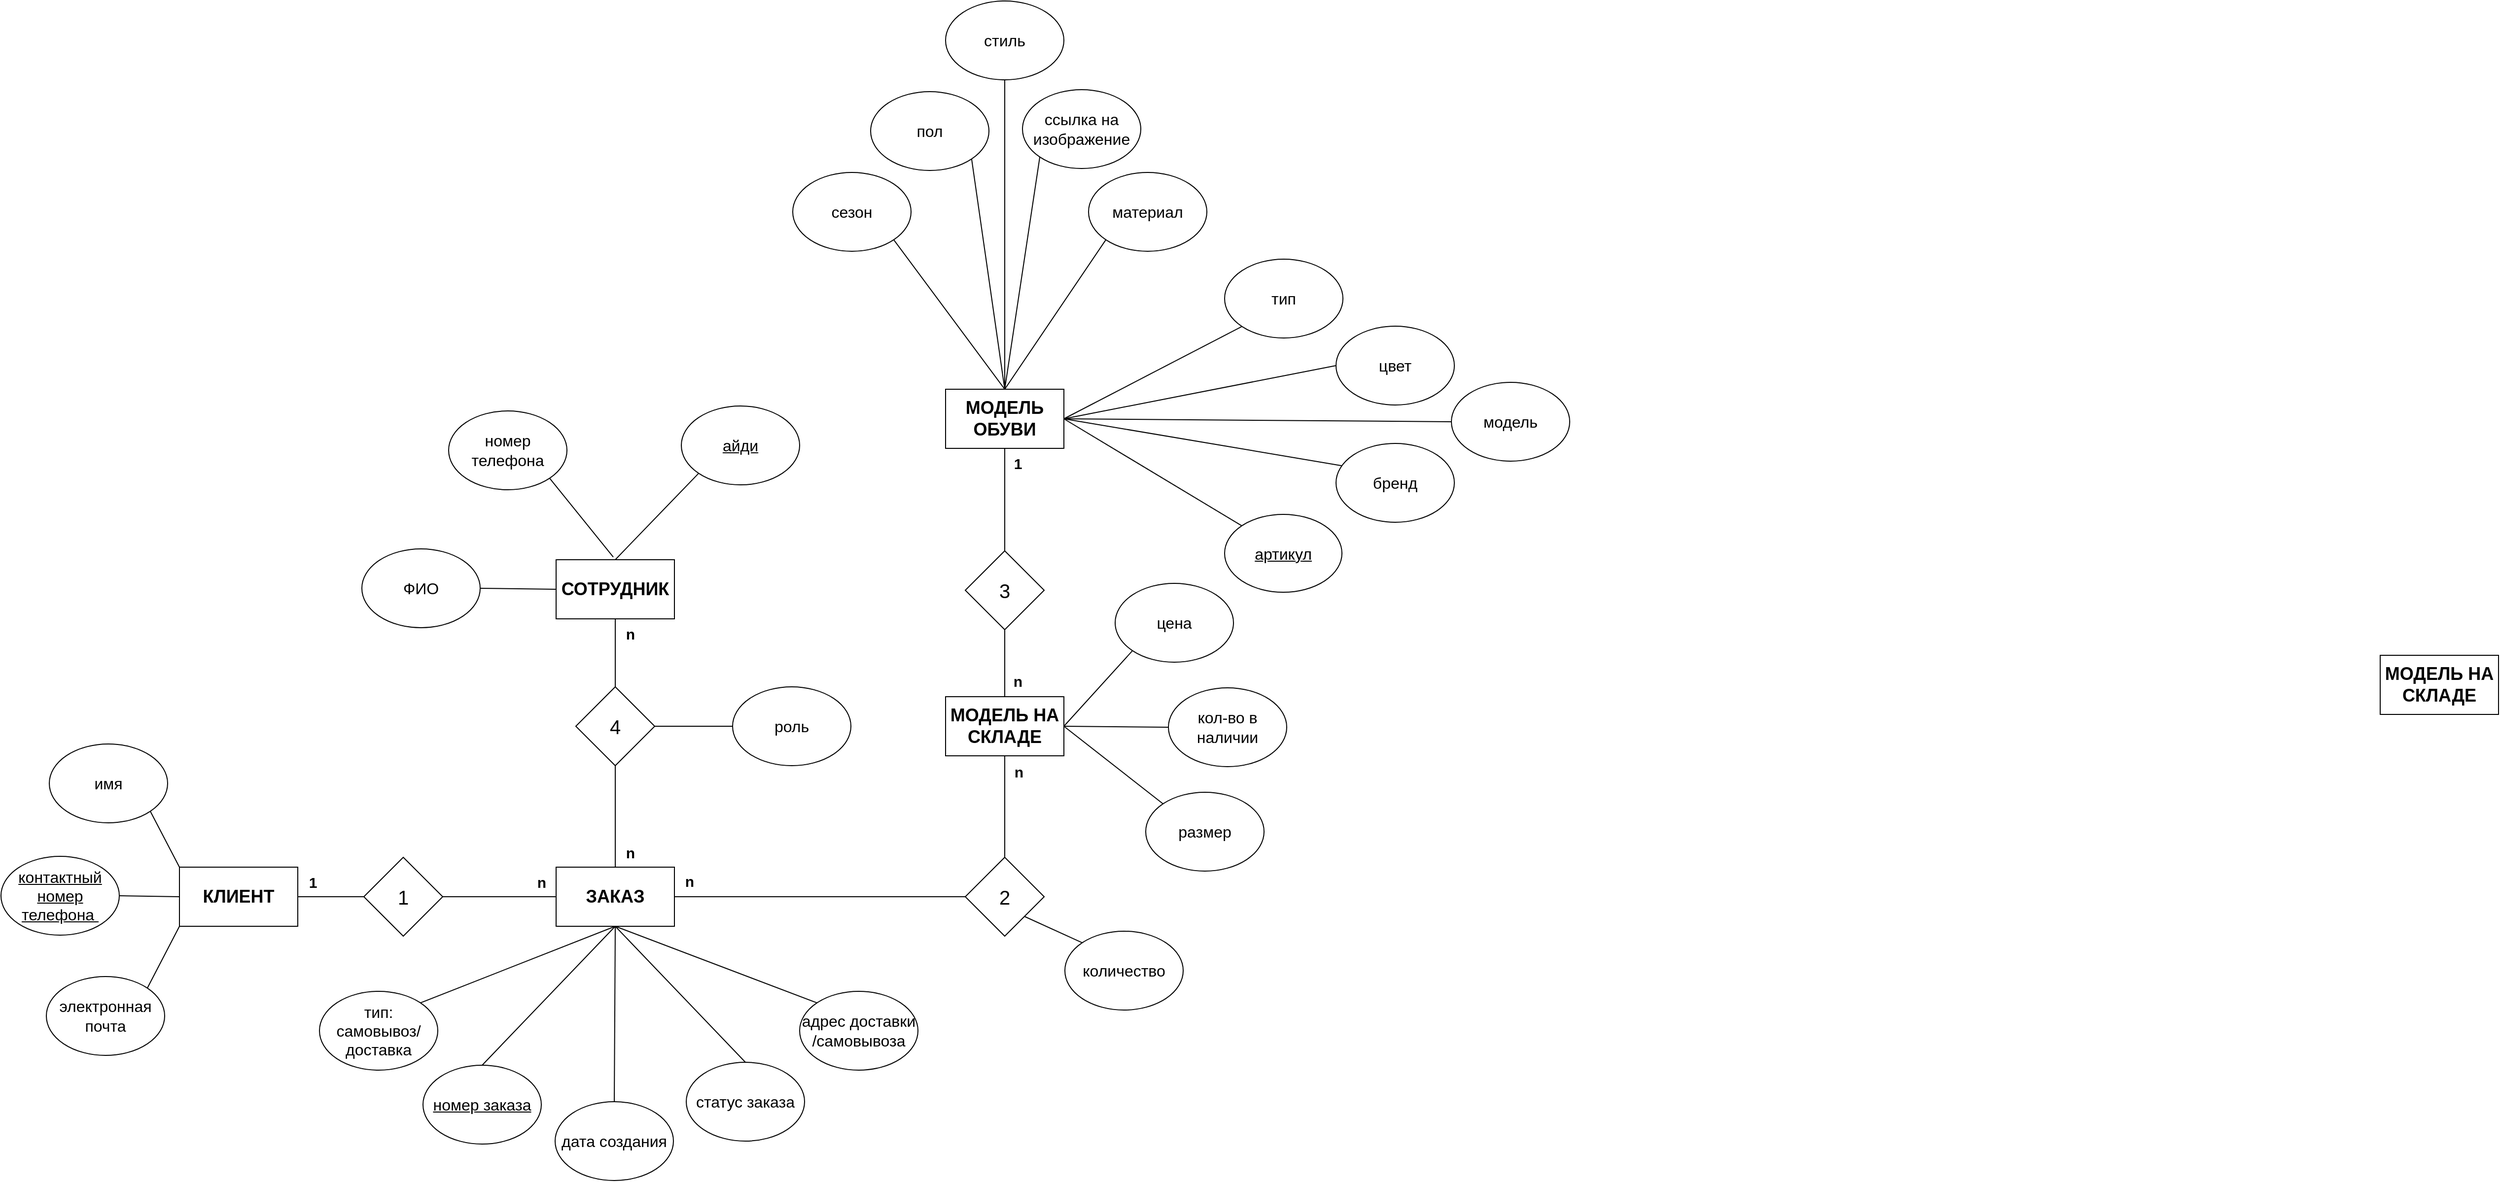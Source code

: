 <mxfile version="24.4.14" type="device">
  <diagram id="R2lEEEUBdFMjLlhIrx00" name="Page-1">
    <mxGraphModel dx="2487" dy="1711" grid="0" gridSize="10" guides="0" tooltips="1" connect="1" arrows="1" fold="1" page="0" pageScale="1" pageWidth="850" pageHeight="1100" math="0" shadow="0" extFonts="Permanent Marker^https://fonts.googleapis.com/css?family=Permanent+Marker">
      <root>
        <mxCell id="0" />
        <mxCell id="1" parent="0" />
        <mxCell id="VeA2SgUVlZ7azP-YwgCe-1" value="МОДЕЛЬ НА СКЛАДЕ" style="rounded=0;whiteSpace=wrap;html=1;fontStyle=1;fontSize=18;" parent="1" vertex="1">
          <mxGeometry x="760" y="192" width="120" height="60" as="geometry" />
        </mxCell>
        <mxCell id="VeA2SgUVlZ7azP-YwgCe-2" value="КЛИЕНТ" style="rounded=0;whiteSpace=wrap;html=1;fontStyle=1;fontSize=18;" parent="1" vertex="1">
          <mxGeometry x="-17" y="365" width="120" height="60" as="geometry" />
        </mxCell>
        <mxCell id="VeA2SgUVlZ7azP-YwgCe-13" style="rounded=0;orthogonalLoop=1;jettySize=auto;html=1;exitX=0.5;exitY=1;exitDx=0;exitDy=0;entryX=0.5;entryY=0;entryDx=0;entryDy=0;endArrow=none;endFill=0;" parent="1" source="VeA2SgUVlZ7azP-YwgCe-5" target="VeA2SgUVlZ7azP-YwgCe-8" edge="1">
          <mxGeometry relative="1" as="geometry" />
        </mxCell>
        <mxCell id="VeA2SgUVlZ7azP-YwgCe-14" style="rounded=0;orthogonalLoop=1;jettySize=auto;html=1;exitX=0.5;exitY=1;exitDx=0;exitDy=0;entryX=0.5;entryY=0;entryDx=0;entryDy=0;endArrow=none;endFill=0;" parent="1" source="VeA2SgUVlZ7azP-YwgCe-5" target="VeA2SgUVlZ7azP-YwgCe-7" edge="1">
          <mxGeometry relative="1" as="geometry" />
        </mxCell>
        <mxCell id="7SXR89kLtqbZFkgzO14O-6" style="edgeStyle=orthogonalEdgeStyle;rounded=0;orthogonalLoop=1;jettySize=auto;html=1;exitX=0.5;exitY=0;exitDx=0;exitDy=0;entryX=0.5;entryY=1;entryDx=0;entryDy=0;endArrow=none;endFill=0;" parent="1" source="VeA2SgUVlZ7azP-YwgCe-5" target="7SXR89kLtqbZFkgzO14O-17" edge="1">
          <mxGeometry relative="1" as="geometry" />
        </mxCell>
        <mxCell id="VeA2SgUVlZ7azP-YwgCe-5" value="ЗАКАЗ" style="rounded=0;whiteSpace=wrap;html=1;fontStyle=1;fontSize=18;" parent="1" vertex="1">
          <mxGeometry x="365" y="365" width="120" height="60" as="geometry" />
        </mxCell>
        <mxCell id="VeA2SgUVlZ7azP-YwgCe-7" value="статус заказа" style="ellipse;whiteSpace=wrap;html=1;fontSize=16;" parent="1" vertex="1">
          <mxGeometry x="497" y="563" width="120" height="80" as="geometry" />
        </mxCell>
        <mxCell id="VeA2SgUVlZ7azP-YwgCe-8" value="дата создания" style="ellipse;whiteSpace=wrap;html=1;fontSize=16;" parent="1" vertex="1">
          <mxGeometry x="364" y="603" width="120" height="80" as="geometry" />
        </mxCell>
        <mxCell id="VeA2SgUVlZ7azP-YwgCe-9" value="&lt;u&gt;номер заказа&lt;/u&gt;" style="ellipse;whiteSpace=wrap;html=1;fontSize=16;" parent="1" vertex="1">
          <mxGeometry x="230" y="566" width="120" height="80" as="geometry" />
        </mxCell>
        <mxCell id="VeA2SgUVlZ7azP-YwgCe-12" style="rounded=0;orthogonalLoop=1;jettySize=auto;html=1;entryX=0.5;entryY=1;entryDx=0;entryDy=0;endArrow=none;endFill=0;exitX=0.5;exitY=0;exitDx=0;exitDy=0;" parent="1" source="VeA2SgUVlZ7azP-YwgCe-9" target="VeA2SgUVlZ7azP-YwgCe-5" edge="1">
          <mxGeometry relative="1" as="geometry">
            <mxPoint x="561" y="522" as="sourcePoint" />
            <mxPoint x="520" y="440" as="targetPoint" />
          </mxGeometry>
        </mxCell>
        <mxCell id="VeA2SgUVlZ7azP-YwgCe-15" value="&lt;font style=&quot;font-size: 20px;&quot;&gt;1&lt;/font&gt;" style="rhombus;whiteSpace=wrap;html=1;" parent="1" vertex="1">
          <mxGeometry x="170" y="355" width="80" height="80" as="geometry" />
        </mxCell>
        <mxCell id="VeA2SgUVlZ7azP-YwgCe-19" value="" style="endArrow=none;html=1;rounded=0;exitX=0;exitY=0.5;exitDx=0;exitDy=0;entryX=1;entryY=0.5;entryDx=0;entryDy=0;" parent="1" source="VeA2SgUVlZ7azP-YwgCe-15" target="VeA2SgUVlZ7azP-YwgCe-2" edge="1">
          <mxGeometry width="50" height="50" relative="1" as="geometry">
            <mxPoint x="210" y="370" as="sourcePoint" />
            <mxPoint x="260" y="320" as="targetPoint" />
          </mxGeometry>
        </mxCell>
        <mxCell id="VeA2SgUVlZ7azP-YwgCe-20" value="" style="endArrow=none;html=1;rounded=0;exitX=0;exitY=0.5;exitDx=0;exitDy=0;entryX=1;entryY=0.5;entryDx=0;entryDy=0;" parent="1" source="VeA2SgUVlZ7azP-YwgCe-5" target="VeA2SgUVlZ7azP-YwgCe-15" edge="1">
          <mxGeometry width="50" height="50" relative="1" as="geometry">
            <mxPoint x="320" y="410" as="sourcePoint" />
            <mxPoint x="270" y="410" as="targetPoint" />
          </mxGeometry>
        </mxCell>
        <mxCell id="VeA2SgUVlZ7azP-YwgCe-21" value="имя" style="ellipse;whiteSpace=wrap;html=1;fontSize=16;" parent="1" vertex="1">
          <mxGeometry x="-149" y="240" width="120" height="80" as="geometry" />
        </mxCell>
        <mxCell id="VeA2SgUVlZ7azP-YwgCe-22" value="&lt;u style=&quot;border-color: var(--border-color);&quot;&gt;контактный номер телефона&amp;nbsp;&lt;/u&gt;" style="ellipse;whiteSpace=wrap;html=1;fontSize=16;" parent="1" vertex="1">
          <mxGeometry x="-198" y="354" width="120" height="80" as="geometry" />
        </mxCell>
        <mxCell id="VeA2SgUVlZ7azP-YwgCe-23" value="электронная почта" style="ellipse;whiteSpace=wrap;html=1;fontSize=16;" parent="1" vertex="1">
          <mxGeometry x="-152" y="476" width="120" height="80" as="geometry" />
        </mxCell>
        <mxCell id="VeA2SgUVlZ7azP-YwgCe-25" value="" style="endArrow=none;html=1;rounded=0;entryX=0;entryY=0;entryDx=0;entryDy=0;exitX=1;exitY=1;exitDx=0;exitDy=0;" parent="1" source="VeA2SgUVlZ7azP-YwgCe-21" target="VeA2SgUVlZ7azP-YwgCe-2" edge="1">
          <mxGeometry width="50" height="50" relative="1" as="geometry">
            <mxPoint x="63" y="405" as="sourcePoint" />
            <mxPoint x="113" y="355" as="targetPoint" />
          </mxGeometry>
        </mxCell>
        <mxCell id="VeA2SgUVlZ7azP-YwgCe-26" value="" style="endArrow=none;html=1;rounded=0;entryX=0;entryY=0.5;entryDx=0;entryDy=0;exitX=1;exitY=0.5;exitDx=0;exitDy=0;" parent="1" source="VeA2SgUVlZ7azP-YwgCe-22" target="VeA2SgUVlZ7azP-YwgCe-2" edge="1">
          <mxGeometry width="50" height="50" relative="1" as="geometry">
            <mxPoint x="-67" y="260" as="sourcePoint" />
            <mxPoint x="-7" y="405" as="targetPoint" />
          </mxGeometry>
        </mxCell>
        <mxCell id="VeA2SgUVlZ7azP-YwgCe-27" value="" style="endArrow=none;html=1;rounded=0;exitX=1;exitY=0;exitDx=0;exitDy=0;entryX=0;entryY=1;entryDx=0;entryDy=0;" parent="1" source="VeA2SgUVlZ7azP-YwgCe-23" target="VeA2SgUVlZ7azP-YwgCe-2" edge="1">
          <mxGeometry width="50" height="50" relative="1" as="geometry">
            <mxPoint x="-67" y="350" as="sourcePoint" />
            <mxPoint x="-27" y="405" as="targetPoint" />
          </mxGeometry>
        </mxCell>
        <mxCell id="VeA2SgUVlZ7azP-YwgCe-29" value="&lt;font style=&quot;font-size: 20px;&quot;&gt;2&lt;/font&gt;" style="rhombus;whiteSpace=wrap;html=1;" parent="1" vertex="1">
          <mxGeometry x="780" y="355" width="80" height="80" as="geometry" />
        </mxCell>
        <mxCell id="VeA2SgUVlZ7azP-YwgCe-30" value="&lt;font style=&quot;font-size: 20px;&quot;&gt;3&lt;/font&gt;" style="rhombus;whiteSpace=wrap;html=1;" parent="1" vertex="1">
          <mxGeometry x="780" y="44" width="80" height="80" as="geometry" />
        </mxCell>
        <mxCell id="VeA2SgUVlZ7azP-YwgCe-37" value="" style="endArrow=none;html=1;rounded=0;entryX=0;entryY=0.5;entryDx=0;entryDy=0;exitX=1;exitY=0.5;exitDx=0;exitDy=0;" parent="1" source="VeA2SgUVlZ7azP-YwgCe-5" target="VeA2SgUVlZ7azP-YwgCe-29" edge="1">
          <mxGeometry width="50" height="50" relative="1" as="geometry">
            <mxPoint x="430" y="310" as="sourcePoint" />
            <mxPoint x="480" y="310" as="targetPoint" />
          </mxGeometry>
        </mxCell>
        <mxCell id="VeA2SgUVlZ7azP-YwgCe-63" value="" style="endArrow=none;html=1;rounded=0;entryX=0.5;entryY=1;entryDx=0;entryDy=0;exitX=0.5;exitY=0;exitDx=0;exitDy=0;" parent="1" source="VeA2SgUVlZ7azP-YwgCe-30" target="NlGzyRzH59C7vsFao7gE-18" edge="1">
          <mxGeometry width="50" height="50" relative="1" as="geometry">
            <mxPoint x="610" y="-80" as="sourcePoint" />
            <mxPoint x="820.0" y="-60" as="targetPoint" />
          </mxGeometry>
        </mxCell>
        <mxCell id="VeA2SgUVlZ7azP-YwgCe-64" value="" style="endArrow=none;html=1;rounded=0;entryX=0.5;entryY=1;entryDx=0;entryDy=0;exitX=0.5;exitY=0;exitDx=0;exitDy=0;" parent="1" source="VeA2SgUVlZ7azP-YwgCe-1" target="VeA2SgUVlZ7azP-YwgCe-30" edge="1">
          <mxGeometry width="50" height="50" relative="1" as="geometry">
            <mxPoint x="750" y="-70" as="sourcePoint" />
            <mxPoint x="780" y="-70" as="targetPoint" />
          </mxGeometry>
        </mxCell>
        <mxCell id="VeA2SgUVlZ7azP-YwgCe-84" value="1" style="text;html=1;align=center;verticalAlign=middle;resizable=0;points=[];autosize=1;strokeColor=none;fillColor=none;fontSize=15;fontStyle=1" parent="1" vertex="1">
          <mxGeometry x="103" y="365" width="30" height="30" as="geometry" />
        </mxCell>
        <mxCell id="VeA2SgUVlZ7azP-YwgCe-85" value="n" style="text;html=1;align=center;verticalAlign=middle;resizable=0;points=[];autosize=1;strokeColor=none;fillColor=none;fontSize=15;fontStyle=1" parent="1" vertex="1">
          <mxGeometry x="335" y="365" width="30" height="30" as="geometry" />
        </mxCell>
        <mxCell id="VeA2SgUVlZ7azP-YwgCe-93" value="n" style="text;html=1;align=center;verticalAlign=middle;resizable=0;points=[];autosize=1;strokeColor=none;fillColor=none;fontSize=15;fontStyle=1" parent="1" vertex="1">
          <mxGeometry x="486" y="364" width="27" height="30" as="geometry" />
        </mxCell>
        <mxCell id="VeA2SgUVlZ7azP-YwgCe-97" value="n" style="text;html=1;align=center;verticalAlign=middle;resizable=0;points=[];autosize=1;strokeColor=none;fillColor=none;fontSize=15;fontStyle=1" parent="1" vertex="1">
          <mxGeometry x="819" y="161" width="27" height="30" as="geometry" />
        </mxCell>
        <mxCell id="VeA2SgUVlZ7azP-YwgCe-98" value="1" style="text;html=1;align=center;verticalAlign=middle;resizable=0;points=[];autosize=1;strokeColor=none;fillColor=none;fontSize=15;fontStyle=1" parent="1" vertex="1">
          <mxGeometry x="820" y="-60" width="26" height="30" as="geometry" />
        </mxCell>
        <mxCell id="VeA2SgUVlZ7azP-YwgCe-106" value="" style="endArrow=none;html=1;rounded=0;entryX=0.5;entryY=0;entryDx=0;entryDy=0;exitX=0.5;exitY=1;exitDx=0;exitDy=0;" parent="1" source="VeA2SgUVlZ7azP-YwgCe-1" target="VeA2SgUVlZ7azP-YwgCe-29" edge="1">
          <mxGeometry width="50" height="50" relative="1" as="geometry">
            <mxPoint x="760" y="210" as="sourcePoint" />
            <mxPoint x="820" y="160" as="targetPoint" />
          </mxGeometry>
        </mxCell>
        <mxCell id="VeA2SgUVlZ7azP-YwgCe-109" value="n" style="text;html=1;align=center;verticalAlign=middle;resizable=0;points=[];autosize=1;strokeColor=none;fillColor=none;fontSize=15;fontStyle=1" parent="1" vertex="1">
          <mxGeometry x="819" y="253" width="30" height="30" as="geometry" />
        </mxCell>
        <mxCell id="PTfWUqIyMmLpRPNQb-nF-10" value="&lt;span style=&quot;font-size: 16px;&quot;&gt;количество&lt;/span&gt;" style="ellipse;whiteSpace=wrap;html=1;fontSize=16;" parent="1" vertex="1">
          <mxGeometry x="881" y="430" width="120" height="80" as="geometry" />
        </mxCell>
        <mxCell id="PTfWUqIyMmLpRPNQb-nF-11" value="" style="endArrow=none;html=1;rounded=0;entryX=0;entryY=0;entryDx=0;entryDy=0;exitX=1;exitY=1;exitDx=0;exitDy=0;" parent="1" source="VeA2SgUVlZ7azP-YwgCe-29" target="PTfWUqIyMmLpRPNQb-nF-10" edge="1">
          <mxGeometry width="50" height="50" relative="1" as="geometry">
            <mxPoint x="890" y="110" as="sourcePoint" />
            <mxPoint x="950" y="199" as="targetPoint" />
          </mxGeometry>
        </mxCell>
        <mxCell id="NlGzyRzH59C7vsFao7gE-23" style="rounded=0;orthogonalLoop=1;jettySize=auto;html=1;exitX=0;exitY=0;exitDx=0;exitDy=0;entryX=1;entryY=0.5;entryDx=0;entryDy=0;endArrow=none;endFill=0;startArrow=none;startFill=0;" parent="1" source="NlGzyRzH59C7vsFao7gE-1" target="VeA2SgUVlZ7azP-YwgCe-1" edge="1">
          <mxGeometry relative="1" as="geometry" />
        </mxCell>
        <mxCell id="NlGzyRzH59C7vsFao7gE-1" value="размер" style="ellipse;whiteSpace=wrap;html=1;fontSize=16;" parent="1" vertex="1">
          <mxGeometry x="963" y="289" width="120" height="80" as="geometry" />
        </mxCell>
        <mxCell id="NlGzyRzH59C7vsFao7gE-29" style="rounded=0;orthogonalLoop=1;jettySize=auto;html=1;exitX=1;exitY=1;exitDx=0;exitDy=0;endArrow=none;endFill=0;startArrow=none;startFill=0;entryX=0.5;entryY=0;entryDx=0;entryDy=0;" parent="1" source="NlGzyRzH59C7vsFao7gE-3" target="NlGzyRzH59C7vsFao7gE-18" edge="1">
          <mxGeometry relative="1" as="geometry">
            <mxPoint x="1387.19" y="-351.095" as="targetPoint" />
          </mxGeometry>
        </mxCell>
        <mxCell id="NlGzyRzH59C7vsFao7gE-3" value="пол" style="ellipse;whiteSpace=wrap;html=1;fontSize=16;" parent="1" vertex="1">
          <mxGeometry x="684" y="-422" width="120" height="80" as="geometry" />
        </mxCell>
        <mxCell id="NlGzyRzH59C7vsFao7gE-28" style="rounded=0;orthogonalLoop=1;jettySize=auto;html=1;exitX=1;exitY=1;exitDx=0;exitDy=0;entryX=0.5;entryY=0;entryDx=0;entryDy=0;endArrow=none;endFill=0;startArrow=none;startFill=0;" parent="1" source="NlGzyRzH59C7vsFao7gE-4" target="NlGzyRzH59C7vsFao7gE-18" edge="1">
          <mxGeometry relative="1" as="geometry" />
        </mxCell>
        <mxCell id="NlGzyRzH59C7vsFao7gE-4" value="сезон" style="ellipse;whiteSpace=wrap;html=1;fontSize=16;" parent="1" vertex="1">
          <mxGeometry x="605" y="-340" width="120" height="80" as="geometry" />
        </mxCell>
        <mxCell id="NlGzyRzH59C7vsFao7gE-34" style="rounded=0;orthogonalLoop=1;jettySize=auto;html=1;exitX=0;exitY=1;exitDx=0;exitDy=0;entryX=1;entryY=0.5;entryDx=0;entryDy=0;endArrow=none;endFill=0;startArrow=none;startFill=0;" parent="1" source="NlGzyRzH59C7vsFao7gE-5" target="NlGzyRzH59C7vsFao7gE-18" edge="1">
          <mxGeometry relative="1" as="geometry" />
        </mxCell>
        <mxCell id="NlGzyRzH59C7vsFao7gE-5" value="тип" style="ellipse;whiteSpace=wrap;html=1;fontSize=16;" parent="1" vertex="1">
          <mxGeometry x="1043" y="-252" width="120" height="80" as="geometry" />
        </mxCell>
        <mxCell id="NlGzyRzH59C7vsFao7gE-30" style="rounded=0;orthogonalLoop=1;jettySize=auto;html=1;exitX=0.5;exitY=1;exitDx=0;exitDy=0;entryX=0.5;entryY=0;entryDx=0;entryDy=0;endArrow=none;endFill=0;startArrow=none;startFill=0;" parent="1" source="NlGzyRzH59C7vsFao7gE-6" target="NlGzyRzH59C7vsFao7gE-18" edge="1">
          <mxGeometry relative="1" as="geometry" />
        </mxCell>
        <mxCell id="NlGzyRzH59C7vsFao7gE-6" value="стиль" style="ellipse;whiteSpace=wrap;html=1;fontSize=16;" parent="1" vertex="1">
          <mxGeometry x="760" y="-514" width="120" height="80" as="geometry" />
        </mxCell>
        <mxCell id="NlGzyRzH59C7vsFao7gE-35" style="rounded=0;orthogonalLoop=1;jettySize=auto;html=1;exitX=0;exitY=0.5;exitDx=0;exitDy=0;entryX=1;entryY=0.5;entryDx=0;entryDy=0;endArrow=none;endFill=0;startArrow=none;startFill=0;" parent="1" source="NlGzyRzH59C7vsFao7gE-7" target="NlGzyRzH59C7vsFao7gE-18" edge="1">
          <mxGeometry relative="1" as="geometry" />
        </mxCell>
        <mxCell id="NlGzyRzH59C7vsFao7gE-7" value="цвет" style="ellipse;whiteSpace=wrap;html=1;fontSize=16;" parent="1" vertex="1">
          <mxGeometry x="1156" y="-184" width="120" height="80" as="geometry" />
        </mxCell>
        <mxCell id="NlGzyRzH59C7vsFao7gE-21" style="rounded=0;orthogonalLoop=1;jettySize=auto;html=1;exitX=0;exitY=0.5;exitDx=0;exitDy=0;entryX=1;entryY=0.5;entryDx=0;entryDy=0;endArrow=none;endFill=0;startArrow=none;startFill=0;" parent="1" source="NlGzyRzH59C7vsFao7gE-10" target="VeA2SgUVlZ7azP-YwgCe-1" edge="1">
          <mxGeometry relative="1" as="geometry" />
        </mxCell>
        <mxCell id="NlGzyRzH59C7vsFao7gE-10" value="кол-во в наличии" style="ellipse;whiteSpace=wrap;html=1;fontSize=16;" parent="1" vertex="1">
          <mxGeometry x="986" y="183" width="120" height="80" as="geometry" />
        </mxCell>
        <mxCell id="NlGzyRzH59C7vsFao7gE-31" style="rounded=0;orthogonalLoop=1;jettySize=auto;html=1;exitX=0;exitY=1;exitDx=0;exitDy=0;entryX=0.5;entryY=0;entryDx=0;entryDy=0;endArrow=none;endFill=0;startArrow=none;startFill=0;" parent="1" source="NlGzyRzH59C7vsFao7gE-9" target="NlGzyRzH59C7vsFao7gE-18" edge="1">
          <mxGeometry relative="1" as="geometry" />
        </mxCell>
        <mxCell id="NlGzyRzH59C7vsFao7gE-11" value="ссылка на изображение" style="ellipse;whiteSpace=wrap;html=1;fontSize=16;" parent="1" vertex="1">
          <mxGeometry x="838" y="-424" width="120" height="80" as="geometry" />
        </mxCell>
        <mxCell id="NlGzyRzH59C7vsFao7gE-40" style="rounded=0;orthogonalLoop=1;jettySize=auto;html=1;exitX=0;exitY=0;exitDx=0;exitDy=0;endArrow=none;endFill=0;startArrow=none;startFill=0;entryX=1;entryY=0.5;entryDx=0;entryDy=0;" parent="1" source="NlGzyRzH59C7vsFao7gE-12" target="NlGzyRzH59C7vsFao7gE-18" edge="1">
          <mxGeometry relative="1" as="geometry">
            <mxPoint x="1456" y="-263" as="targetPoint" />
          </mxGeometry>
        </mxCell>
        <mxCell id="NlGzyRzH59C7vsFao7gE-12" value="&lt;u style=&quot;font-size: 16px;&quot;&gt;артикул&lt;/u&gt;" style="ellipse;whiteSpace=wrap;html=1;fontSize=16;" parent="1" vertex="1">
          <mxGeometry x="1043" y="7" width="119" height="79" as="geometry" />
        </mxCell>
        <mxCell id="NlGzyRzH59C7vsFao7gE-22" style="rounded=0;orthogonalLoop=1;jettySize=auto;html=1;exitX=0;exitY=1;exitDx=0;exitDy=0;entryX=1;entryY=0.5;entryDx=0;entryDy=0;endArrow=none;endFill=0;startArrow=none;startFill=0;" parent="1" source="NlGzyRzH59C7vsFao7gE-13" target="VeA2SgUVlZ7azP-YwgCe-1" edge="1">
          <mxGeometry relative="1" as="geometry" />
        </mxCell>
        <mxCell id="NlGzyRzH59C7vsFao7gE-13" value="цена" style="ellipse;whiteSpace=wrap;html=1;fontSize=16;" parent="1" vertex="1">
          <mxGeometry x="932" y="77" width="120" height="80" as="geometry" />
        </mxCell>
        <mxCell id="NlGzyRzH59C7vsFao7gE-36" style="rounded=0;orthogonalLoop=1;jettySize=auto;html=1;exitX=0;exitY=0.5;exitDx=0;exitDy=0;endArrow=none;endFill=0;startArrow=none;startFill=0;entryX=1;entryY=0.5;entryDx=0;entryDy=0;" parent="1" source="NlGzyRzH59C7vsFao7gE-14" target="NlGzyRzH59C7vsFao7gE-18" edge="1">
          <mxGeometry relative="1" as="geometry">
            <mxPoint x="1447.555" y="-322.917" as="targetPoint" />
          </mxGeometry>
        </mxCell>
        <mxCell id="NlGzyRzH59C7vsFao7gE-14" value="модель" style="ellipse;whiteSpace=wrap;html=1;fontSize=16;" parent="1" vertex="1">
          <mxGeometry x="1273" y="-127" width="120" height="80" as="geometry" />
        </mxCell>
        <mxCell id="NlGzyRzH59C7vsFao7gE-39" style="rounded=0;orthogonalLoop=1;jettySize=auto;html=1;exitX=0.067;exitY=0.287;exitDx=0;exitDy=0;entryX=1;entryY=0.5;entryDx=0;entryDy=0;endArrow=none;endFill=0;startArrow=none;startFill=0;exitPerimeter=0;" parent="1" source="NlGzyRzH59C7vsFao7gE-15" target="NlGzyRzH59C7vsFao7gE-18" edge="1">
          <mxGeometry relative="1" as="geometry" />
        </mxCell>
        <mxCell id="NlGzyRzH59C7vsFao7gE-15" value="бренд" style="ellipse;whiteSpace=wrap;html=1;fontSize=16;" parent="1" vertex="1">
          <mxGeometry x="1156" y="-65" width="120" height="80" as="geometry" />
        </mxCell>
        <mxCell id="NlGzyRzH59C7vsFao7gE-17" value="МОДЕЛЬ НА СКЛАДЕ" style="rounded=0;whiteSpace=wrap;html=1;fontStyle=1;fontSize=18;" parent="1" vertex="1">
          <mxGeometry x="2215" y="150" width="120" height="60" as="geometry" />
        </mxCell>
        <mxCell id="NlGzyRzH59C7vsFao7gE-18" value="МОДЕЛЬ ОБУВИ" style="rounded=0;whiteSpace=wrap;html=1;fontStyle=1;fontSize=18;" parent="1" vertex="1">
          <mxGeometry x="760" y="-120" width="120" height="60" as="geometry" />
        </mxCell>
        <mxCell id="NlGzyRzH59C7vsFao7gE-41" value="" style="rounded=0;orthogonalLoop=1;jettySize=auto;html=1;exitX=0;exitY=1;exitDx=0;exitDy=0;entryX=0.5;entryY=0;entryDx=0;entryDy=0;endArrow=none;endFill=0;startArrow=none;startFill=0;" parent="1" source="NlGzyRzH59C7vsFao7gE-11" target="NlGzyRzH59C7vsFao7gE-18" edge="1">
          <mxGeometry relative="1" as="geometry">
            <mxPoint x="856" y="-263" as="sourcePoint" />
            <mxPoint x="820" y="-120" as="targetPoint" />
          </mxGeometry>
        </mxCell>
        <mxCell id="NlGzyRzH59C7vsFao7gE-9" value="материал" style="ellipse;whiteSpace=wrap;html=1;fontSize=16;" parent="1" vertex="1">
          <mxGeometry x="905" y="-340" width="120" height="80" as="geometry" />
        </mxCell>
        <mxCell id="7SXR89kLtqbZFkgzO14O-1" value="адрес доставки&lt;div&gt;/самовывоза&lt;/div&gt;" style="ellipse;whiteSpace=wrap;html=1;fontSize=16;" parent="1" vertex="1">
          <mxGeometry x="612" y="491" width="120" height="80" as="geometry" />
        </mxCell>
        <mxCell id="7SXR89kLtqbZFkgzO14O-3" style="rounded=0;orthogonalLoop=1;jettySize=auto;html=1;exitX=1;exitY=0;exitDx=0;exitDy=0;entryX=0.5;entryY=1;entryDx=0;entryDy=0;endArrow=none;endFill=0;" parent="1" source="7SXR89kLtqbZFkgzO14O-2" target="VeA2SgUVlZ7azP-YwgCe-5" edge="1">
          <mxGeometry relative="1" as="geometry" />
        </mxCell>
        <mxCell id="7SXR89kLtqbZFkgzO14O-2" value="тип: самовывоз/доставка" style="ellipse;whiteSpace=wrap;html=1;fontSize=16;" parent="1" vertex="1">
          <mxGeometry x="125" y="491" width="120" height="80" as="geometry" />
        </mxCell>
        <mxCell id="7SXR89kLtqbZFkgzO14O-4" style="rounded=0;orthogonalLoop=1;jettySize=auto;html=1;exitX=0;exitY=0;exitDx=0;exitDy=0;entryX=0.5;entryY=1;entryDx=0;entryDy=0;endArrow=none;endFill=0;" parent="1" source="7SXR89kLtqbZFkgzO14O-1" target="VeA2SgUVlZ7azP-YwgCe-5" edge="1">
          <mxGeometry relative="1" as="geometry">
            <mxPoint x="237" y="513" as="sourcePoint" />
            <mxPoint x="435" y="435" as="targetPoint" />
          </mxGeometry>
        </mxCell>
        <mxCell id="7SXR89kLtqbZFkgzO14O-5" value="СОТРУДНИК" style="rounded=0;whiteSpace=wrap;html=1;fontStyle=1;fontSize=18;" parent="1" vertex="1">
          <mxGeometry x="365" y="53" width="120" height="60" as="geometry" />
        </mxCell>
        <mxCell id="7SXR89kLtqbZFkgzO14O-24" style="rounded=0;orthogonalLoop=1;jettySize=auto;html=1;exitX=1;exitY=0.5;exitDx=0;exitDy=0;entryX=0;entryY=0.5;entryDx=0;entryDy=0;endArrow=none;endFill=0;" parent="1" source="7SXR89kLtqbZFkgzO14O-7" target="7SXR89kLtqbZFkgzO14O-5" edge="1">
          <mxGeometry relative="1" as="geometry" />
        </mxCell>
        <mxCell id="7SXR89kLtqbZFkgzO14O-7" value="ФИО" style="ellipse;whiteSpace=wrap;html=1;fontSize=16;" parent="1" vertex="1">
          <mxGeometry x="168" y="42" width="120" height="80" as="geometry" />
        </mxCell>
        <mxCell id="7SXR89kLtqbZFkgzO14O-22" style="rounded=0;orthogonalLoop=1;jettySize=auto;html=1;exitX=1;exitY=1;exitDx=0;exitDy=0;endArrow=none;endFill=0;" parent="1" source="7SXR89kLtqbZFkgzO14O-8" edge="1">
          <mxGeometry relative="1" as="geometry">
            <mxPoint x="423.0" y="50.333" as="targetPoint" />
          </mxGeometry>
        </mxCell>
        <mxCell id="7SXR89kLtqbZFkgzO14O-8" value="номер телефона" style="ellipse;whiteSpace=wrap;html=1;fontSize=16;" parent="1" vertex="1">
          <mxGeometry x="256" y="-98" width="120" height="80" as="geometry" />
        </mxCell>
        <mxCell id="7SXR89kLtqbZFkgzO14O-21" style="rounded=0;orthogonalLoop=1;jettySize=auto;html=1;exitX=0;exitY=1;exitDx=0;exitDy=0;entryX=0.5;entryY=0;entryDx=0;entryDy=0;endArrow=none;endFill=0;" parent="1" source="7SXR89kLtqbZFkgzO14O-12" target="7SXR89kLtqbZFkgzO14O-5" edge="1">
          <mxGeometry relative="1" as="geometry" />
        </mxCell>
        <mxCell id="7SXR89kLtqbZFkgzO14O-12" value="&lt;u&gt;айди&lt;/u&gt;" style="ellipse;whiteSpace=wrap;html=1;fontSize=16;" parent="1" vertex="1">
          <mxGeometry x="492" y="-103" width="120" height="80" as="geometry" />
        </mxCell>
        <mxCell id="7SXR89kLtqbZFkgzO14O-16" value="n" style="text;html=1;align=center;verticalAlign=middle;resizable=0;points=[];autosize=1;strokeColor=none;fillColor=none;fontSize=15;fontStyle=1" parent="1" vertex="1">
          <mxGeometry x="427" y="113" width="26" height="30" as="geometry" />
        </mxCell>
        <mxCell id="7SXR89kLtqbZFkgzO14O-18" style="edgeStyle=orthogonalEdgeStyle;rounded=0;orthogonalLoop=1;jettySize=auto;html=1;exitX=0.5;exitY=0;exitDx=0;exitDy=0;entryX=0.5;entryY=1;entryDx=0;entryDy=0;endArrow=none;endFill=0;" parent="1" source="7SXR89kLtqbZFkgzO14O-17" target="7SXR89kLtqbZFkgzO14O-5" edge="1">
          <mxGeometry relative="1" as="geometry" />
        </mxCell>
        <mxCell id="7SXR89kLtqbZFkgzO14O-17" value="&lt;font style=&quot;font-size: 20px;&quot;&gt;4&lt;/font&gt;" style="rhombus;whiteSpace=wrap;html=1;" parent="1" vertex="1">
          <mxGeometry x="385" y="182" width="80" height="80" as="geometry" />
        </mxCell>
        <mxCell id="7SXR89kLtqbZFkgzO14O-19" value="n" style="text;html=1;align=center;verticalAlign=middle;resizable=0;points=[];autosize=1;strokeColor=none;fillColor=none;fontSize=15;fontStyle=1" parent="1" vertex="1">
          <mxGeometry x="426" y="335" width="27" height="30" as="geometry" />
        </mxCell>
        <mxCell id="7SXR89kLtqbZFkgzO14O-25" value="роль" style="ellipse;whiteSpace=wrap;html=1;fontSize=16;" parent="1" vertex="1">
          <mxGeometry x="544" y="182" width="120" height="80" as="geometry" />
        </mxCell>
        <mxCell id="7SXR89kLtqbZFkgzO14O-27" style="rounded=0;orthogonalLoop=1;jettySize=auto;html=1;exitX=0;exitY=0.5;exitDx=0;exitDy=0;entryX=1;entryY=0.5;entryDx=0;entryDy=0;endArrow=none;endFill=0;" parent="1" source="7SXR89kLtqbZFkgzO14O-25" target="7SXR89kLtqbZFkgzO14O-17" edge="1">
          <mxGeometry relative="1" as="geometry">
            <mxPoint x="573" y="94.0" as="sourcePoint" />
            <mxPoint x="495" y="93" as="targetPoint" />
          </mxGeometry>
        </mxCell>
      </root>
    </mxGraphModel>
  </diagram>
</mxfile>
